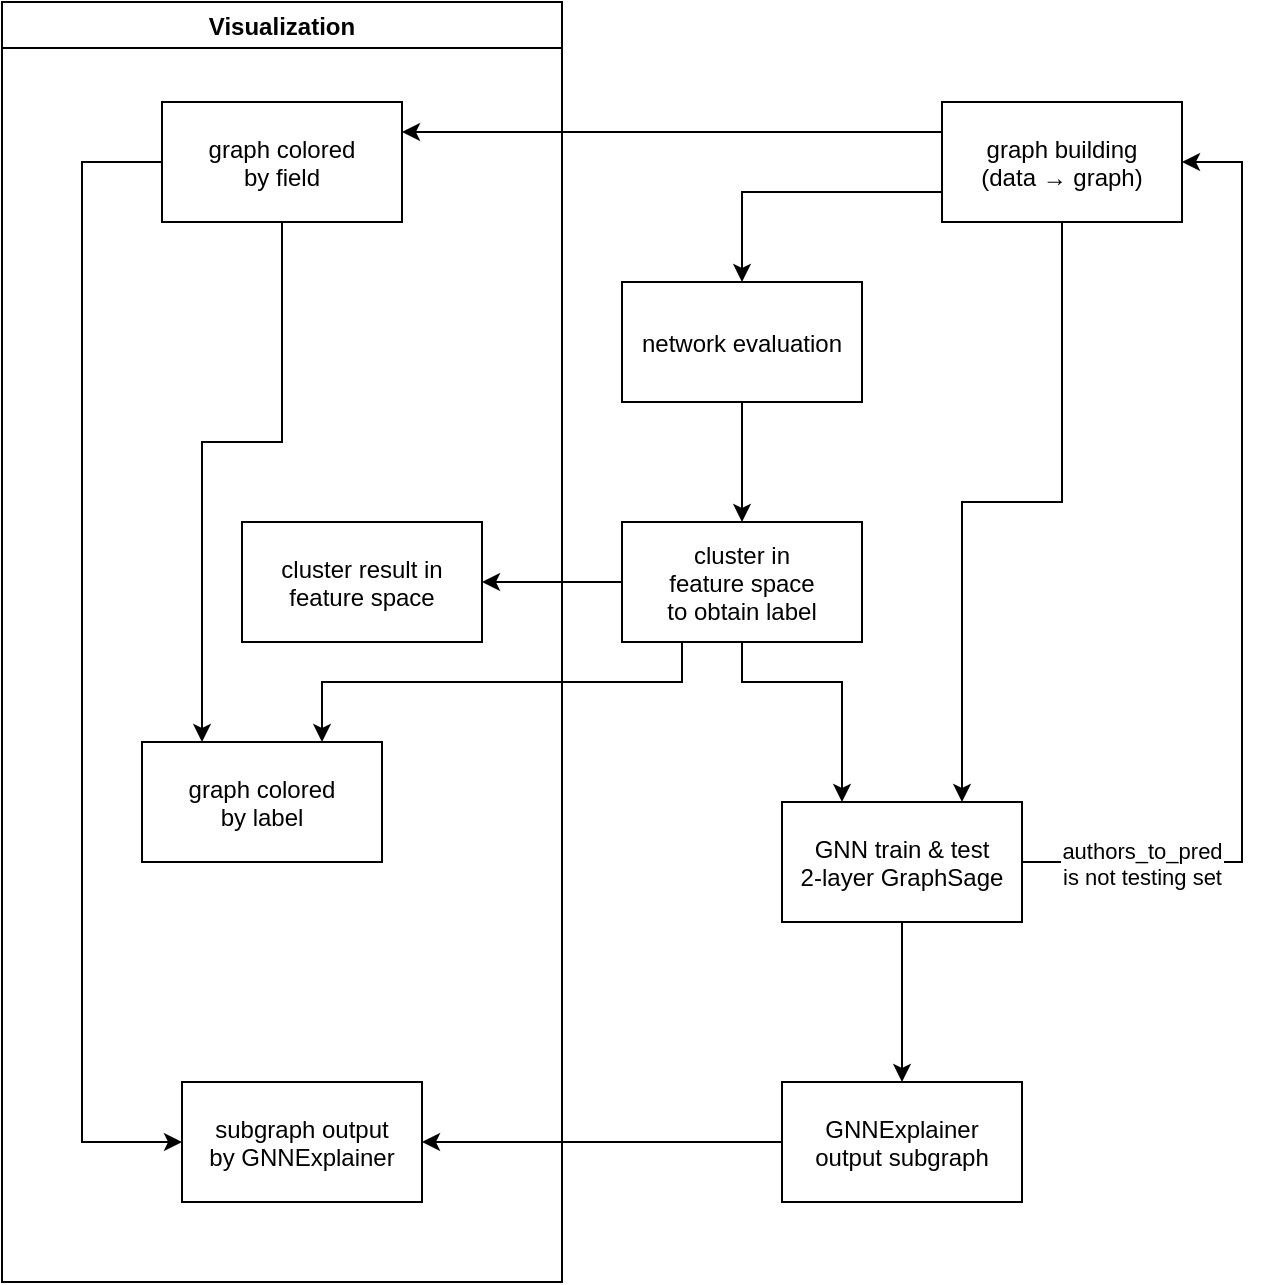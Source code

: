 <mxfile>
    <diagram id="JqnhysbLDMa1ewz5sCEe" name="第 1 页">
        <mxGraphModel dx="978" dy="649" grid="1" gridSize="10" guides="1" tooltips="1" connect="1" arrows="1" fold="1" page="1" pageScale="1" pageWidth="827" pageHeight="1169" math="0" shadow="0">
            <root>
                <mxCell id="0"/>
                <mxCell id="1" parent="0"/>
                <mxCell id="12" value="" style="edgeStyle=none;exitX=0.5;exitY=1;exitDx=0;exitDy=0;entryX=0.75;entryY=0;entryDx=0;entryDy=0;rounded=0;" parent="1" source="4" target="6" edge="1">
                    <mxGeometry relative="1" as="geometry">
                        <mxPoint x="539.824" y="470" as="targetPoint"/>
                        <Array as="points">
                            <mxPoint x="620" y="320"/>
                            <mxPoint x="570" y="320"/>
                        </Array>
                    </mxGeometry>
                </mxCell>
                <mxCell id="17" value="" style="edgeStyle=none;rounded=0;exitX=0;exitY=0.75;exitDx=0;exitDy=0;entryX=0.5;entryY=0;entryDx=0;entryDy=0;" parent="1" source="4" target="15" edge="1">
                    <mxGeometry relative="1" as="geometry">
                        <Array as="points">
                            <mxPoint x="460" y="165"/>
                        </Array>
                    </mxGeometry>
                </mxCell>
                <mxCell id="19" value="" style="edgeStyle=none;rounded=0;exitX=0;exitY=0.25;exitDx=0;exitDy=0;entryX=1;entryY=0.25;entryDx=0;entryDy=0;" parent="1" source="4" target="18" edge="1">
                    <mxGeometry relative="1" as="geometry">
                        <mxPoint x="400" y="120" as="targetPoint"/>
                    </mxGeometry>
                </mxCell>
                <mxCell id="4" value="graph building&#10;(data → graph)" style="rounded=0;fillColor=none;fontColor=default;strokeColor=default;" parent="1" vertex="1">
                    <mxGeometry x="560" y="120" width="120" height="60" as="geometry"/>
                </mxCell>
                <mxCell id="11" value="" style="edgeStyle=none;exitX=0.5;exitY=1;exitDx=0;exitDy=0;entryX=0.25;entryY=0;entryDx=0;entryDy=0;rounded=0;" parent="1" source="5" target="6" edge="1">
                    <mxGeometry relative="1" as="geometry">
                        <Array as="points">
                            <mxPoint x="460" y="410"/>
                            <mxPoint x="510" y="410"/>
                        </Array>
                    </mxGeometry>
                </mxCell>
                <mxCell id="20" value="" style="edgeStyle=none;rounded=0;exitX=0;exitY=0.5;exitDx=0;exitDy=0;entryX=1;entryY=0.5;entryDx=0;entryDy=0;" parent="1" source="5" target="22" edge="1">
                    <mxGeometry relative="1" as="geometry">
                        <mxPoint x="340" y="320" as="targetPoint"/>
                    </mxGeometry>
                </mxCell>
                <mxCell id="24" value="" style="edgeStyle=none;rounded=0;exitX=0.25;exitY=1;exitDx=0;exitDy=0;entryX=0.75;entryY=0;entryDx=0;entryDy=0;" parent="1" source="5" target="25" edge="1">
                    <mxGeometry relative="1" as="geometry">
                        <mxPoint x="150" y="450" as="targetPoint"/>
                        <Array as="points">
                            <mxPoint x="430" y="410"/>
                            <mxPoint x="250" y="410"/>
                        </Array>
                    </mxGeometry>
                </mxCell>
                <mxCell id="5" value="cluster in&#10;feature space&#10;to obtain label" style="rounded=0;fillColor=none;fontColor=default;strokeColor=default;" parent="1" vertex="1">
                    <mxGeometry x="400" y="330" width="120" height="60" as="geometry"/>
                </mxCell>
                <mxCell id="14" value="" style="edgeStyle=none;rounded=0;exitX=0.5;exitY=1;exitDx=0;exitDy=0;entryX=0.5;entryY=0;entryDx=0;entryDy=0;" parent="1" source="6" target="13" edge="1">
                    <mxGeometry relative="1" as="geometry"/>
                </mxCell>
                <mxCell id="6" value="GNN train &amp; test&#10;2-layer GraphSage" style="rounded=0;fillColor=none;fontColor=default;strokeColor=default;" parent="1" vertex="1">
                    <mxGeometry x="480" y="470" width="120" height="60" as="geometry"/>
                </mxCell>
                <mxCell id="7" value="" style="endArrow=classic;exitX=1;exitY=0.5;exitDx=0;exitDy=0;entryX=1;entryY=0.5;entryDx=0;entryDy=0;rounded=0;" parent="1" source="6" target="4" edge="1">
                    <mxGeometry relative="1" as="geometry">
                        <mxPoint x="620" y="499.5" as="sourcePoint"/>
                        <mxPoint x="720" y="499.5" as="targetPoint"/>
                        <Array as="points">
                            <mxPoint x="710" y="500"/>
                            <mxPoint x="710" y="150"/>
                        </Array>
                    </mxGeometry>
                </mxCell>
                <mxCell id="8" value="authors_to_pred&#10;is not testing set" style="edgeLabel;resizable=0;align=center;verticalAlign=middle;labelBorderColor=none;spacing=2;" parent="7" connectable="0" vertex="1">
                    <mxGeometry relative="1" as="geometry">
                        <mxPoint x="-50" y="135" as="offset"/>
                    </mxGeometry>
                </mxCell>
                <mxCell id="27" value="" style="edgeStyle=none;rounded=0;exitX=0;exitY=0.5;exitDx=0;exitDy=0;entryX=1;entryY=0.5;entryDx=0;entryDy=0;" parent="1" source="13" target="26" edge="1">
                    <mxGeometry relative="1" as="geometry"/>
                </mxCell>
                <mxCell id="13" value="GNNExplainer&#10;output subgraph" style="rounded=0;fillColor=none;fontColor=default;strokeColor=default;" parent="1" vertex="1">
                    <mxGeometry x="480" y="610" width="120" height="60" as="geometry"/>
                </mxCell>
                <mxCell id="16" value="" style="edgeStyle=none;rounded=0;exitX=0.5;exitY=1;exitDx=0;exitDy=0;entryX=0.5;entryY=0;entryDx=0;entryDy=0;" parent="1" source="15" target="5" edge="1">
                    <mxGeometry relative="1" as="geometry"/>
                </mxCell>
                <mxCell id="15" value="network evaluation" style="rounded=0;fillColor=none;fontColor=default;strokeColor=default;" parent="1" vertex="1">
                    <mxGeometry x="400" y="210" width="120" height="60" as="geometry"/>
                </mxCell>
                <mxCell id="30" value="Visualization" style="swimlane;" parent="1" vertex="1">
                    <mxGeometry x="90" y="70" width="280" height="640" as="geometry">
                        <mxRectangle x="90" y="70" width="140" height="30" as="alternateBounds"/>
                    </mxGeometry>
                </mxCell>
                <mxCell id="18" value="graph colored&#10;by field" style="rounded=0;fillColor=none;fontColor=default;strokeColor=default;" parent="30" vertex="1">
                    <mxGeometry x="80" y="50" width="120" height="60" as="geometry"/>
                </mxCell>
                <mxCell id="22" value="cluster result in&#10;feature space" style="rounded=0;fillColor=none;fontColor=default;strokeColor=default;" parent="30" vertex="1">
                    <mxGeometry x="120" y="260" width="120" height="60" as="geometry"/>
                </mxCell>
                <mxCell id="25" value="graph colored&#10;by label" style="rounded=0;fillColor=none;fontColor=default;strokeColor=default;" parent="30" vertex="1">
                    <mxGeometry x="70" y="370" width="120" height="60" as="geometry"/>
                </mxCell>
                <mxCell id="23" value="" style="edgeStyle=none;rounded=0;exitX=0.5;exitY=1;exitDx=0;exitDy=0;entryX=0.25;entryY=0;entryDx=0;entryDy=0;" parent="30" source="18" target="25" edge="1">
                    <mxGeometry relative="1" as="geometry">
                        <mxPoint x="20" y="360" as="targetPoint"/>
                        <Array as="points">
                            <mxPoint x="140" y="220"/>
                            <mxPoint x="100" y="220"/>
                        </Array>
                    </mxGeometry>
                </mxCell>
                <mxCell id="26" value="subgraph output&#10;by GNNExplainer" style="rounded=0;fillColor=none;fontColor=default;strokeColor=default;" parent="30" vertex="1">
                    <mxGeometry x="90" y="540" width="120" height="60" as="geometry"/>
                </mxCell>
                <mxCell id="28" value="" style="edgeStyle=none;rounded=0;exitX=0;exitY=0.5;exitDx=0;exitDy=0;entryX=0;entryY=0.5;entryDx=0;entryDy=0;" parent="30" source="18" target="26" edge="1">
                    <mxGeometry relative="1" as="geometry">
                        <Array as="points">
                            <mxPoint x="40" y="80"/>
                            <mxPoint x="40" y="570"/>
                        </Array>
                    </mxGeometry>
                </mxCell>
            </root>
        </mxGraphModel>
    </diagram>
</mxfile>